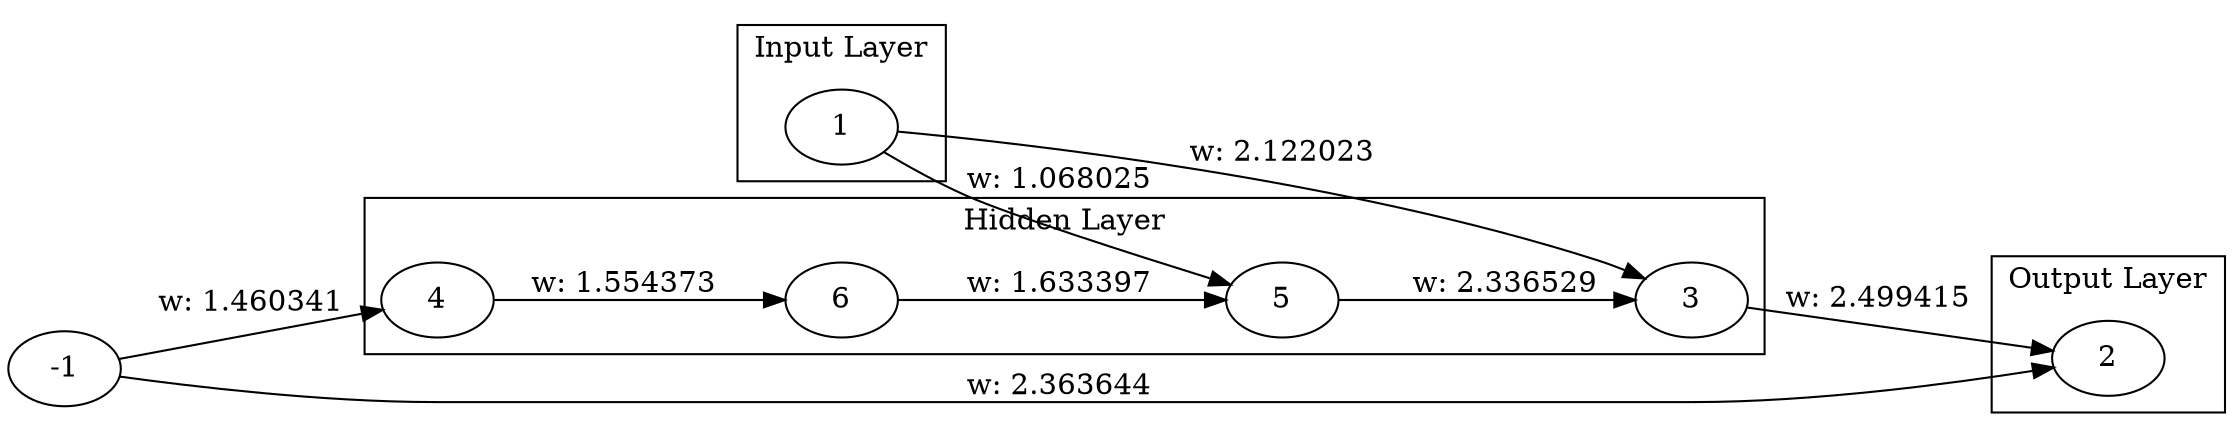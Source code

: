 digraph Genome {
  rankdir=LR;
  subgraph cluster_0 {
    label="Input Layer";
    1;
  }
  subgraph cluster_1 {
    label="Hidden Layer";
    3;
    4;
    5;
    6;
  }
  subgraph cluster_2 {
    label="Output Layer";
    2;
  }
  -1 -> 2 [label="w: 2.363644"];
  1 -> 3 [label="w: 2.122023"];
  3 -> 2 [label="w: 2.499415"];
  -1 -> 4 [label="w: 1.460341"];
  5 -> 3 [label="w: 2.336529"];
  4 -> 6 [label="w: 1.554373"];
  6 -> 5 [label="w: 1.633397"];
  1 -> 5 [label="w: 1.068025"];
}
